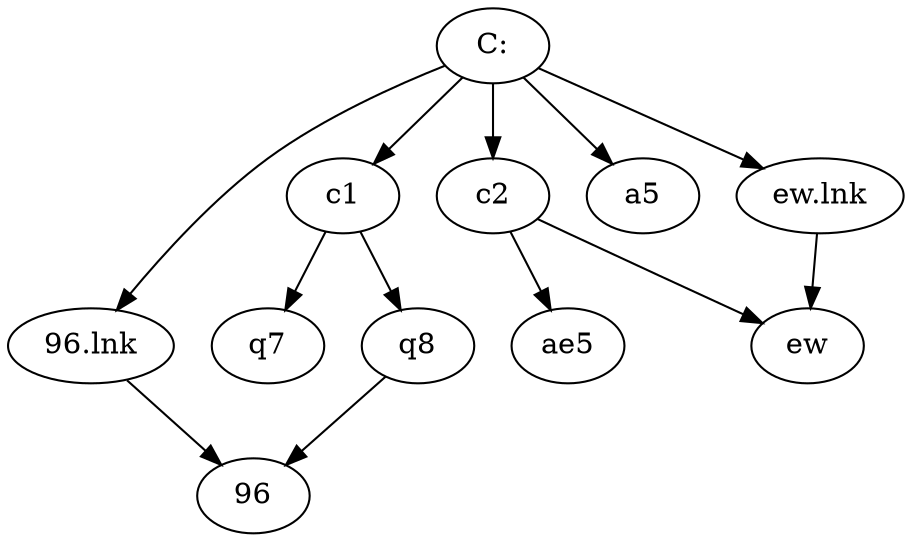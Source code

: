 strict digraph "" {
	"C:" -> c1;
	"C:" -> c2;
	"C:" -> "96.lnk";
	"C:" -> a5;
	"C:" -> "ew.lnk";
	c1 -> q7;
	c1 -> q8;
	q8 -> 96;
	c2 -> ae5;
	c2 -> ew;
	"96.lnk" -> 96;
	"ew.lnk" -> ew;
}
